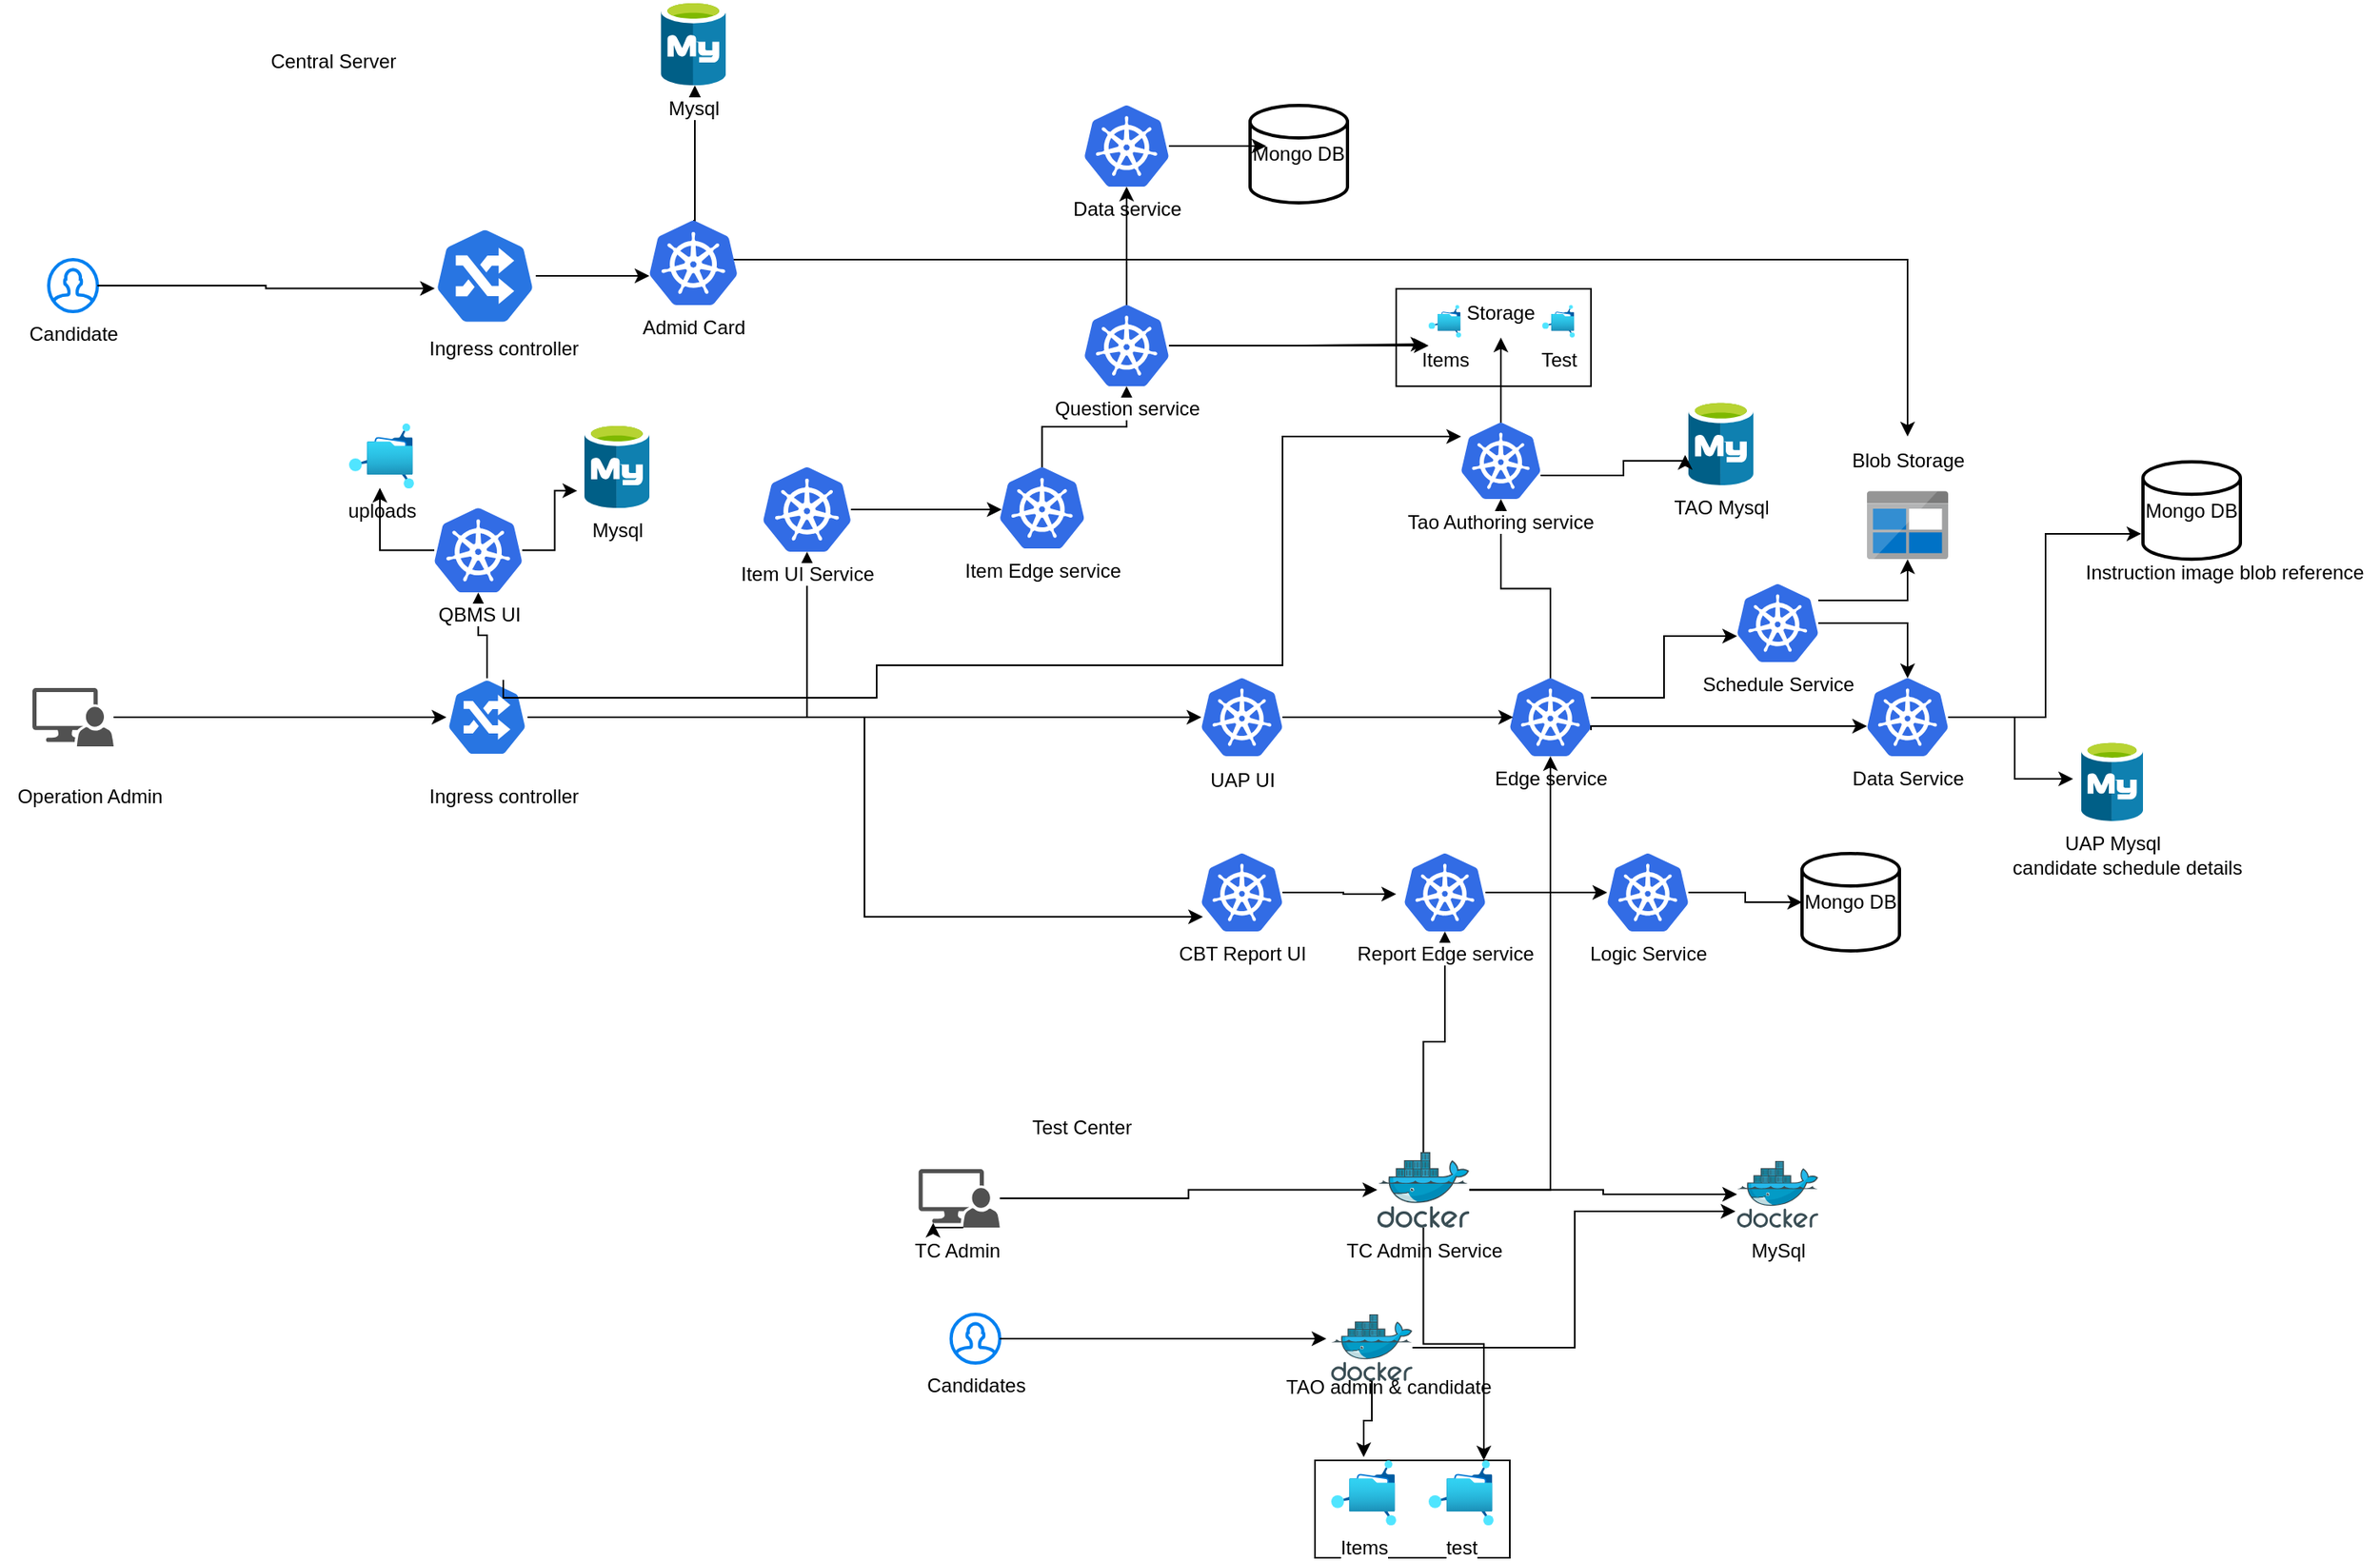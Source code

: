 <mxfile version="24.2.1" type="github">
  <diagram name="Page-1" id="tn3OO6Q_hTxbhWY94wWQ">
    <mxGraphModel dx="3476" dy="1724" grid="1" gridSize="10" guides="1" tooltips="1" connect="1" arrows="1" fold="1" page="1" pageScale="1" pageWidth="850" pageHeight="1100" math="0" shadow="0">
      <root>
        <mxCell id="0" />
        <mxCell id="1" parent="0" />
        <mxCell id="8oYRrfSQbkXT5_Vhazys-37" value="" style="sketch=0;pointerEvents=1;shadow=0;dashed=0;html=1;strokeColor=none;labelPosition=center;verticalLabelPosition=bottom;verticalAlign=top;align=center;fillColor=#515151;shape=mxgraph.mscae.system_center.admin_console" parent="1" vertex="1">
          <mxGeometry x="-1420" y="194" width="50" height="36" as="geometry" />
        </mxCell>
        <mxCell id="cTJ_kjLz4T1xrLPyeFBe-41" value="" style="whiteSpace=wrap;html=1;" vertex="1" parent="1">
          <mxGeometry x="-580" y="-52" width="120" height="60" as="geometry" />
        </mxCell>
        <mxCell id="8oYRrfSQbkXT5_Vhazys-39" style="edgeStyle=orthogonalEdgeStyle;rounded=0;orthogonalLoop=1;jettySize=auto;html=1;" parent="1" source="8oYRrfSQbkXT5_Vhazys-37" target="8oYRrfSQbkXT5_Vhazys-40" edge="1">
          <mxGeometry relative="1" as="geometry">
            <mxPoint x="-670" y="218" as="targetPoint" />
          </mxGeometry>
        </mxCell>
        <mxCell id="8oYRrfSQbkXT5_Vhazys-38" value="Operation Admin" style="text;html=1;align=center;verticalAlign=middle;resizable=0;points=[];autosize=1;strokeColor=none;fillColor=none;" parent="1" vertex="1">
          <mxGeometry x="-1440" y="246" width="110" height="30" as="geometry" />
        </mxCell>
        <mxCell id="8oYRrfSQbkXT5_Vhazys-48" value="" style="edgeStyle=orthogonalEdgeStyle;rounded=0;orthogonalLoop=1;jettySize=auto;html=1;" parent="1" source="8oYRrfSQbkXT5_Vhazys-40" target="8oYRrfSQbkXT5_Vhazys-42" edge="1">
          <mxGeometry relative="1" as="geometry" />
        </mxCell>
        <mxCell id="cTJ_kjLz4T1xrLPyeFBe-32" style="edgeStyle=orthogonalEdgeStyle;rounded=0;orthogonalLoop=1;jettySize=auto;html=1;" edge="1" parent="1" source="8oYRrfSQbkXT5_Vhazys-40" target="cTJ_kjLz4T1xrLPyeFBe-14">
          <mxGeometry relative="1" as="geometry" />
        </mxCell>
        <mxCell id="cTJ_kjLz4T1xrLPyeFBe-76" value="" style="edgeStyle=orthogonalEdgeStyle;rounded=0;orthogonalLoop=1;jettySize=auto;html=1;" edge="1" parent="1" source="8oYRrfSQbkXT5_Vhazys-40" target="cTJ_kjLz4T1xrLPyeFBe-72">
          <mxGeometry relative="1" as="geometry" />
        </mxCell>
        <mxCell id="8oYRrfSQbkXT5_Vhazys-40" value="" style="aspect=fixed;sketch=0;html=1;dashed=0;whitespace=wrap;fillColor=#2875E2;strokeColor=#ffffff;points=[[0.005,0.63,0],[0.1,0.2,0],[0.9,0.2,0],[0.5,0,0],[0.995,0.63,0],[0.72,0.99,0],[0.5,1,0],[0.28,0.99,0]];shape=mxgraph.kubernetes.icon2;prIcon=ing" parent="1" vertex="1">
          <mxGeometry x="-1165" y="188" width="50" height="48" as="geometry" />
        </mxCell>
        <mxCell id="8oYRrfSQbkXT5_Vhazys-41" value="Ingress controller" style="text;html=1;align=center;verticalAlign=middle;resizable=0;points=[];autosize=1;strokeColor=none;fillColor=none;" parent="1" vertex="1">
          <mxGeometry x="-1190" y="246" width="120" height="30" as="geometry" />
        </mxCell>
        <mxCell id="8oYRrfSQbkXT5_Vhazys-42" value="" style="image;sketch=0;aspect=fixed;html=1;points=[];align=center;fontSize=12;image=img/lib/mscae/Kubernetes.svg;" parent="1" vertex="1">
          <mxGeometry x="-700" y="188" width="50" height="48" as="geometry" />
        </mxCell>
        <mxCell id="8oYRrfSQbkXT5_Vhazys-43" value="UAP UI" style="text;html=1;align=center;verticalAlign=middle;resizable=0;points=[];autosize=1;strokeColor=none;fillColor=none;" parent="1" vertex="1">
          <mxGeometry x="-705" y="236" width="60" height="30" as="geometry" />
        </mxCell>
        <mxCell id="8oYRrfSQbkXT5_Vhazys-62" style="edgeStyle=orthogonalEdgeStyle;rounded=0;orthogonalLoop=1;jettySize=auto;html=1;" parent="1" source="8oYRrfSQbkXT5_Vhazys-46" target="8oYRrfSQbkXT5_Vhazys-52" edge="1">
          <mxGeometry relative="1" as="geometry" />
        </mxCell>
        <mxCell id="8oYRrfSQbkXT5_Vhazys-123" style="edgeStyle=orthogonalEdgeStyle;rounded=0;orthogonalLoop=1;jettySize=auto;html=1;" parent="1" source="8oYRrfSQbkXT5_Vhazys-46" target="8oYRrfSQbkXT5_Vhazys-120" edge="1">
          <mxGeometry relative="1" as="geometry">
            <Array as="points">
              <mxPoint x="-265" y="140" />
            </Array>
          </mxGeometry>
        </mxCell>
        <mxCell id="8oYRrfSQbkXT5_Vhazys-46" value="Schedule Service" style="image;sketch=0;aspect=fixed;html=1;points=[];align=center;fontSize=12;image=img/lib/mscae/Kubernetes.svg;" parent="1" vertex="1">
          <mxGeometry x="-370" y="130" width="50" height="48" as="geometry" />
        </mxCell>
        <mxCell id="8oYRrfSQbkXT5_Vhazys-119" style="edgeStyle=orthogonalEdgeStyle;rounded=0;orthogonalLoop=1;jettySize=auto;html=1;" parent="1" source="8oYRrfSQbkXT5_Vhazys-47" target="8oYRrfSQbkXT5_Vhazys-105" edge="1">
          <mxGeometry relative="1" as="geometry" />
        </mxCell>
        <mxCell id="8oYRrfSQbkXT5_Vhazys-47" value="Edge service" style="image;sketch=0;aspect=fixed;html=1;points=[];align=center;fontSize=12;image=img/lib/mscae/Kubernetes.svg;" parent="1" vertex="1">
          <mxGeometry x="-510" y="188" width="50" height="48" as="geometry" />
        </mxCell>
        <mxCell id="8oYRrfSQbkXT5_Vhazys-52" value="Data Service" style="image;sketch=0;aspect=fixed;html=1;points=[];align=center;fontSize=12;image=img/lib/mscae/Kubernetes.svg;" parent="1" vertex="1">
          <mxGeometry x="-290" y="188" width="50" height="48" as="geometry" />
        </mxCell>
        <mxCell id="8oYRrfSQbkXT5_Vhazys-53" style="edgeStyle=orthogonalEdgeStyle;rounded=0;orthogonalLoop=1;jettySize=auto;html=1;entryX=0.04;entryY=0.5;entryDx=0;entryDy=0;entryPerimeter=0;" parent="1" source="8oYRrfSQbkXT5_Vhazys-42" target="8oYRrfSQbkXT5_Vhazys-47" edge="1">
          <mxGeometry relative="1" as="geometry" />
        </mxCell>
        <mxCell id="8oYRrfSQbkXT5_Vhazys-61" style="edgeStyle=orthogonalEdgeStyle;rounded=0;orthogonalLoop=1;jettySize=auto;html=1;entryX=0;entryY=0.667;entryDx=0;entryDy=0;entryPerimeter=0;" parent="1" source="8oYRrfSQbkXT5_Vhazys-47" target="8oYRrfSQbkXT5_Vhazys-46" edge="1">
          <mxGeometry relative="1" as="geometry">
            <Array as="points">
              <mxPoint x="-415" y="200" />
              <mxPoint x="-415" y="162" />
            </Array>
          </mxGeometry>
        </mxCell>
        <mxCell id="8oYRrfSQbkXT5_Vhazys-63" value="UAP Mysql" style="image;sketch=0;aspect=fixed;html=1;points=[];align=center;fontSize=12;image=img/lib/mscae/Azure_Database_for_MySQL_servers.svg;" parent="1" vertex="1">
          <mxGeometry x="-158" y="226" width="38" height="50" as="geometry" />
        </mxCell>
        <mxCell id="8oYRrfSQbkXT5_Vhazys-64" style="edgeStyle=orthogonalEdgeStyle;rounded=0;orthogonalLoop=1;jettySize=auto;html=1;entryX=-0.132;entryY=0.48;entryDx=0;entryDy=0;entryPerimeter=0;" parent="1" source="8oYRrfSQbkXT5_Vhazys-52" target="8oYRrfSQbkXT5_Vhazys-63" edge="1">
          <mxGeometry relative="1" as="geometry" />
        </mxCell>
        <mxCell id="8oYRrfSQbkXT5_Vhazys-67" style="edgeStyle=orthogonalEdgeStyle;rounded=0;orthogonalLoop=1;jettySize=auto;html=1;entryX=0.2;entryY=0.625;entryDx=0;entryDy=0;entryPerimeter=0;" parent="1" edge="1">
          <mxGeometry relative="1" as="geometry">
            <mxPoint x="-460" y="220" as="sourcePoint" />
            <mxPoint x="-290" y="217.5" as="targetPoint" />
            <Array as="points">
              <mxPoint x="-410" y="217.5" />
              <mxPoint x="-410" y="217.5" />
            </Array>
          </mxGeometry>
        </mxCell>
        <mxCell id="8oYRrfSQbkXT5_Vhazys-131" style="edgeStyle=orthogonalEdgeStyle;rounded=0;orthogonalLoop=1;jettySize=auto;html=1;" parent="1" source="8oYRrfSQbkXT5_Vhazys-78" target="8oYRrfSQbkXT5_Vhazys-47" edge="1">
          <mxGeometry relative="1" as="geometry" />
        </mxCell>
        <mxCell id="8oYRrfSQbkXT5_Vhazys-136" style="edgeStyle=orthogonalEdgeStyle;rounded=0;orthogonalLoop=1;jettySize=auto;html=1;" parent="1" source="8oYRrfSQbkXT5_Vhazys-78" target="8oYRrfSQbkXT5_Vhazys-94" edge="1">
          <mxGeometry relative="1" as="geometry" />
        </mxCell>
        <mxCell id="cTJ_kjLz4T1xrLPyeFBe-89" style="edgeStyle=orthogonalEdgeStyle;rounded=0;orthogonalLoop=1;jettySize=auto;html=1;" edge="1" parent="1" source="8oYRrfSQbkXT5_Vhazys-78" target="cTJ_kjLz4T1xrLPyeFBe-52">
          <mxGeometry relative="1" as="geometry" />
        </mxCell>
        <mxCell id="8oYRrfSQbkXT5_Vhazys-78" value="TC Admin Service" style="image;sketch=0;aspect=fixed;html=1;points=[];align=center;fontSize=12;image=img/lib/mscae/Docker.svg;" parent="1" vertex="1">
          <mxGeometry x="-591.65" y="480" width="56.7" height="46.5" as="geometry" />
        </mxCell>
        <mxCell id="8oYRrfSQbkXT5_Vhazys-82" value="" style="image;sketch=0;aspect=fixed;html=1;points=[];align=center;fontSize=12;image=img/lib/mscae/Docker.svg;" parent="1" vertex="1">
          <mxGeometry x="-620" y="580" width="50" height="41" as="geometry" />
        </mxCell>
        <mxCell id="8oYRrfSQbkXT5_Vhazys-93" value="TAO admin &amp;amp; candidate" style="text;html=1;align=center;verticalAlign=middle;resizable=0;points=[];autosize=1;strokeColor=none;fillColor=none;" parent="1" vertex="1">
          <mxGeometry x="-660" y="610" width="150" height="30" as="geometry" />
        </mxCell>
        <mxCell id="8oYRrfSQbkXT5_Vhazys-94" value="MySql" style="image;sketch=0;aspect=fixed;html=1;points=[];align=center;fontSize=12;image=img/lib/mscae/Docker.svg;" parent="1" vertex="1">
          <mxGeometry x="-370" y="485.5" width="50" height="41" as="geometry" />
        </mxCell>
        <mxCell id="8oYRrfSQbkXT5_Vhazys-118" style="edgeStyle=orthogonalEdgeStyle;rounded=0;orthogonalLoop=1;jettySize=auto;html=1;" parent="1" source="8oYRrfSQbkXT5_Vhazys-96" target="8oYRrfSQbkXT5_Vhazys-78" edge="1">
          <mxGeometry relative="1" as="geometry" />
        </mxCell>
        <mxCell id="8oYRrfSQbkXT5_Vhazys-96" value="TC Admin&amp;nbsp;" style="sketch=0;pointerEvents=1;shadow=0;dashed=0;html=1;strokeColor=none;labelPosition=center;verticalLabelPosition=bottom;verticalAlign=top;align=center;fillColor=#515151;shape=mxgraph.mscae.system_center.admin_console" parent="1" vertex="1">
          <mxGeometry x="-874.16" y="490.5" width="50" height="36" as="geometry" />
        </mxCell>
        <mxCell id="8oYRrfSQbkXT5_Vhazys-97" value="Candidates" style="html=1;verticalLabelPosition=bottom;align=center;labelBackgroundColor=#ffffff;verticalAlign=top;strokeWidth=2;strokeColor=#0080F0;shadow=0;dashed=0;shape=mxgraph.ios7.icons.user;" parent="1" vertex="1">
          <mxGeometry x="-854.16" y="580" width="30" height="30" as="geometry" />
        </mxCell>
        <mxCell id="cTJ_kjLz4T1xrLPyeFBe-48" value="" style="edgeStyle=orthogonalEdgeStyle;rounded=0;orthogonalLoop=1;jettySize=auto;html=1;" edge="1" parent="1" source="8oYRrfSQbkXT5_Vhazys-105" target="cTJ_kjLz4T1xrLPyeFBe-47">
          <mxGeometry relative="1" as="geometry" />
        </mxCell>
        <mxCell id="8oYRrfSQbkXT5_Vhazys-105" value="Tao Authoring service" style="image;sketch=0;aspect=fixed;html=1;points=[];align=center;fontSize=12;image=img/lib/mscae/Kubernetes.svg;" parent="1" vertex="1">
          <mxGeometry x="-540" y="30.5" width="48.96" height="47" as="geometry" />
        </mxCell>
        <mxCell id="8oYRrfSQbkXT5_Vhazys-109" value="TAO Mysql" style="image;sketch=0;aspect=fixed;html=1;points=[];align=center;fontSize=12;image=img/lib/mscae/Azure_Database_for_MySQL_servers.svg;" parent="1" vertex="1">
          <mxGeometry x="-400" y="16.37" width="40" height="52.63" as="geometry" />
        </mxCell>
        <mxCell id="8oYRrfSQbkXT5_Vhazys-111" value="Items" style="image;aspect=fixed;html=1;points=[];align=center;fontSize=12;image=img/lib/azure2/storage/Azure_Fileshare.svg;" parent="1" vertex="1">
          <mxGeometry x="-560" y="-42" width="20" height="20" as="geometry" />
        </mxCell>
        <mxCell id="8oYRrfSQbkXT5_Vhazys-112" value="Test" style="image;aspect=fixed;html=1;points=[];align=center;fontSize=12;image=img/lib/azure2/storage/Azure_Fileshare.svg;" parent="1" vertex="1">
          <mxGeometry x="-490" y="-42" width="20" height="20" as="geometry" />
        </mxCell>
        <mxCell id="8oYRrfSQbkXT5_Vhazys-117" style="edgeStyle=orthogonalEdgeStyle;rounded=0;orthogonalLoop=1;jettySize=auto;html=1;entryX=-0.05;entryY=0.646;entryDx=0;entryDy=0;entryPerimeter=0;" parent="1" source="8oYRrfSQbkXT5_Vhazys-105" target="8oYRrfSQbkXT5_Vhazys-109" edge="1">
          <mxGeometry relative="1" as="geometry">
            <Array as="points">
              <mxPoint x="-440" y="63" />
              <mxPoint x="-440" y="54" />
            </Array>
          </mxGeometry>
        </mxCell>
        <mxCell id="8oYRrfSQbkXT5_Vhazys-120" value="" style="image;sketch=0;aspect=fixed;html=1;points=[];align=center;fontSize=12;image=img/lib/mscae/BlobBlock.svg;" parent="1" vertex="1">
          <mxGeometry x="-290" y="72.63" width="50" height="42" as="geometry" />
        </mxCell>
        <mxCell id="8oYRrfSQbkXT5_Vhazys-124" value="Blob Storage" style="text;html=1;align=center;verticalAlign=middle;resizable=0;points=[];autosize=1;strokeColor=none;fillColor=none;" parent="1" vertex="1">
          <mxGeometry x="-310" y="39" width="90" height="30" as="geometry" />
        </mxCell>
        <mxCell id="8oYRrfSQbkXT5_Vhazys-126" value="candidate schedule details" style="text;html=1;align=center;verticalAlign=middle;resizable=0;points=[];autosize=1;strokeColor=none;fillColor=none;" parent="1" vertex="1">
          <mxGeometry x="-210" y="290" width="160" height="30" as="geometry" />
        </mxCell>
        <mxCell id="8oYRrfSQbkXT5_Vhazys-127" value="Mongo DB" style="strokeWidth=2;html=1;shape=mxgraph.flowchart.database;whiteSpace=wrap;" parent="1" vertex="1">
          <mxGeometry x="-120" y="54.63" width="60" height="60" as="geometry" />
        </mxCell>
        <mxCell id="8oYRrfSQbkXT5_Vhazys-128" value="Instruction image blob reference" style="text;html=1;align=center;verticalAlign=middle;resizable=0;points=[];autosize=1;strokeColor=none;fillColor=none;" parent="1" vertex="1">
          <mxGeometry x="-165" y="108" width="190" height="30" as="geometry" />
        </mxCell>
        <mxCell id="8oYRrfSQbkXT5_Vhazys-129" style="edgeStyle=orthogonalEdgeStyle;rounded=0;orthogonalLoop=1;jettySize=auto;html=1;entryX=-0.017;entryY=0.739;entryDx=0;entryDy=0;entryPerimeter=0;" parent="1" source="8oYRrfSQbkXT5_Vhazys-52" target="8oYRrfSQbkXT5_Vhazys-127" edge="1">
          <mxGeometry relative="1" as="geometry" />
        </mxCell>
        <mxCell id="8oYRrfSQbkXT5_Vhazys-140" value="" style="rounded=0;whiteSpace=wrap;html=1;" parent="1" vertex="1">
          <mxGeometry x="-630" y="670" width="120" height="60" as="geometry" />
        </mxCell>
        <mxCell id="8oYRrfSQbkXT5_Vhazys-134" value="test" style="image;aspect=fixed;html=1;points=[];align=center;fontSize=12;image=img/lib/azure2/storage/Azure_Fileshare.svg;" parent="1" vertex="1">
          <mxGeometry x="-560" y="670" width="40" height="40" as="geometry" />
        </mxCell>
        <mxCell id="8oYRrfSQbkXT5_Vhazys-135" style="edgeStyle=orthogonalEdgeStyle;rounded=0;orthogonalLoop=1;jettySize=auto;html=1;entryX=-0.06;entryY=0.366;entryDx=0;entryDy=0;entryPerimeter=0;" parent="1" source="8oYRrfSQbkXT5_Vhazys-97" target="8oYRrfSQbkXT5_Vhazys-82" edge="1">
          <mxGeometry relative="1" as="geometry" />
        </mxCell>
        <mxCell id="8oYRrfSQbkXT5_Vhazys-137" style="edgeStyle=orthogonalEdgeStyle;rounded=0;orthogonalLoop=1;jettySize=auto;html=1;entryX=-0.02;entryY=0.756;entryDx=0;entryDy=0;entryPerimeter=0;" parent="1" source="8oYRrfSQbkXT5_Vhazys-82" target="8oYRrfSQbkXT5_Vhazys-94" edge="1">
          <mxGeometry relative="1" as="geometry" />
        </mxCell>
        <mxCell id="8oYRrfSQbkXT5_Vhazys-139" value="Items" style="image;aspect=fixed;html=1;points=[];align=center;fontSize=12;image=img/lib/azure2/storage/Azure_Fileshare.svg;" parent="1" vertex="1">
          <mxGeometry x="-620" y="670" width="40" height="40" as="geometry" />
        </mxCell>
        <mxCell id="8oYRrfSQbkXT5_Vhazys-141" style="edgeStyle=orthogonalEdgeStyle;rounded=0;orthogonalLoop=1;jettySize=auto;html=1;entryX=0.85;entryY=0;entryDx=0;entryDy=0;entryPerimeter=0;" parent="1" source="8oYRrfSQbkXT5_Vhazys-78" target="8oYRrfSQbkXT5_Vhazys-134" edge="1">
          <mxGeometry relative="1" as="geometry" />
        </mxCell>
        <mxCell id="8oYRrfSQbkXT5_Vhazys-142" style="edgeStyle=orthogonalEdgeStyle;rounded=0;orthogonalLoop=1;jettySize=auto;html=1;entryX=0.5;entryY=-0.05;entryDx=0;entryDy=0;entryPerimeter=0;" parent="1" source="8oYRrfSQbkXT5_Vhazys-82" target="8oYRrfSQbkXT5_Vhazys-139" edge="1">
          <mxGeometry relative="1" as="geometry" />
        </mxCell>
        <mxCell id="8oYRrfSQbkXT5_Vhazys-145" value="Test Center" style="text;html=1;align=center;verticalAlign=middle;resizable=0;points=[];autosize=1;strokeColor=none;fillColor=none;" parent="1" vertex="1">
          <mxGeometry x="-814.16" y="450" width="80" height="30" as="geometry" />
        </mxCell>
        <mxCell id="cTJ_kjLz4T1xrLPyeFBe-30" style="edgeStyle=orthogonalEdgeStyle;rounded=0;orthogonalLoop=1;jettySize=auto;html=1;" edge="1" parent="1" source="cTJ_kjLz4T1xrLPyeFBe-11" target="cTJ_kjLz4T1xrLPyeFBe-18">
          <mxGeometry relative="1" as="geometry" />
        </mxCell>
        <mxCell id="cTJ_kjLz4T1xrLPyeFBe-11" value="Item Edge service" style="image;sketch=0;aspect=fixed;html=1;points=[];align=center;fontSize=12;image=img/lib/mscae/Kubernetes.svg;" vertex="1" parent="1">
          <mxGeometry x="-824.16" y="58.0" width="52.08" height="50" as="geometry" />
        </mxCell>
        <mxCell id="cTJ_kjLz4T1xrLPyeFBe-14" value="Item UI Service" style="image;sketch=0;aspect=fixed;html=1;points=[];align=center;fontSize=12;image=img/lib/mscae/Kubernetes.svg;" vertex="1" parent="1">
          <mxGeometry x="-970" y="58" width="54.17" height="52" as="geometry" />
        </mxCell>
        <mxCell id="cTJ_kjLz4T1xrLPyeFBe-35" style="edgeStyle=orthogonalEdgeStyle;rounded=0;orthogonalLoop=1;jettySize=auto;html=1;" edge="1" parent="1" source="cTJ_kjLz4T1xrLPyeFBe-18">
          <mxGeometry relative="1" as="geometry">
            <mxPoint x="-560" y="-17" as="targetPoint" />
          </mxGeometry>
        </mxCell>
        <mxCell id="cTJ_kjLz4T1xrLPyeFBe-18" value="Question service" style="image;sketch=0;aspect=fixed;html=1;points=[];align=center;fontSize=12;image=img/lib/mscae/Kubernetes.svg;" vertex="1" parent="1">
          <mxGeometry x="-772.08" y="-42" width="52.08" height="50" as="geometry" />
        </mxCell>
        <mxCell id="cTJ_kjLz4T1xrLPyeFBe-22" style="edgeStyle=orthogonalEdgeStyle;rounded=0;orthogonalLoop=1;jettySize=auto;html=1;entryX=-0.017;entryY=0.64;entryDx=0;entryDy=0;entryPerimeter=0;" edge="1" parent="1" source="cTJ_kjLz4T1xrLPyeFBe-18">
          <mxGeometry relative="1" as="geometry">
            <mxPoint x="-562.04" y="-18" as="targetPoint" />
          </mxGeometry>
        </mxCell>
        <mxCell id="cTJ_kjLz4T1xrLPyeFBe-23" value="Data service" style="image;sketch=0;aspect=fixed;html=1;points=[];align=center;fontSize=12;image=img/lib/mscae/Kubernetes.svg;" vertex="1" parent="1">
          <mxGeometry x="-772.08" y="-165" width="52.08" height="50" as="geometry" />
        </mxCell>
        <mxCell id="cTJ_kjLz4T1xrLPyeFBe-24" style="edgeStyle=orthogonalEdgeStyle;rounded=0;orthogonalLoop=1;jettySize=auto;html=1;entryX=0.5;entryY=1;entryDx=0;entryDy=0;entryPerimeter=0;" edge="1" parent="1" source="cTJ_kjLz4T1xrLPyeFBe-18" target="cTJ_kjLz4T1xrLPyeFBe-23">
          <mxGeometry relative="1" as="geometry" />
        </mxCell>
        <mxCell id="cTJ_kjLz4T1xrLPyeFBe-26" value="Mongo DB" style="strokeWidth=2;html=1;shape=mxgraph.flowchart.database;whiteSpace=wrap;" vertex="1" parent="1">
          <mxGeometry x="-670" y="-165" width="60" height="60" as="geometry" />
        </mxCell>
        <mxCell id="cTJ_kjLz4T1xrLPyeFBe-28" style="edgeStyle=orthogonalEdgeStyle;rounded=0;orthogonalLoop=1;jettySize=auto;html=1;entryX=0.167;entryY=0.417;entryDx=0;entryDy=0;entryPerimeter=0;" edge="1" parent="1" source="cTJ_kjLz4T1xrLPyeFBe-23" target="cTJ_kjLz4T1xrLPyeFBe-26">
          <mxGeometry relative="1" as="geometry" />
        </mxCell>
        <mxCell id="cTJ_kjLz4T1xrLPyeFBe-29" style="edgeStyle=orthogonalEdgeStyle;rounded=0;orthogonalLoop=1;jettySize=auto;html=1;entryX=0.022;entryY=0.52;entryDx=0;entryDy=0;entryPerimeter=0;" edge="1" parent="1" source="cTJ_kjLz4T1xrLPyeFBe-14" target="cTJ_kjLz4T1xrLPyeFBe-11">
          <mxGeometry relative="1" as="geometry" />
        </mxCell>
        <mxCell id="cTJ_kjLz4T1xrLPyeFBe-33" style="edgeStyle=orthogonalEdgeStyle;rounded=0;orthogonalLoop=1;jettySize=auto;html=1;entryX=0;entryY=0.625;entryDx=0;entryDy=0;entryPerimeter=0;exitX=0.7;exitY=0.021;exitDx=0;exitDy=0;exitPerimeter=0;" edge="1" parent="1" source="8oYRrfSQbkXT5_Vhazys-40">
          <mxGeometry relative="1" as="geometry">
            <mxPoint x="-880" y="187.63" as="sourcePoint" />
            <mxPoint x="-540" y="39.005" as="targetPoint" />
            <Array as="points">
              <mxPoint x="-1130" y="200" />
              <mxPoint x="-900" y="200" />
              <mxPoint x="-900" y="180" />
              <mxPoint x="-650" y="180" />
              <mxPoint x="-650" y="39" />
            </Array>
          </mxGeometry>
        </mxCell>
        <mxCell id="cTJ_kjLz4T1xrLPyeFBe-47" value="Storage" style="text;html=1;align=center;verticalAlign=middle;resizable=0;points=[];autosize=1;strokeColor=none;fillColor=none;" vertex="1" parent="1">
          <mxGeometry x="-550.52" y="-52" width="70" height="30" as="geometry" />
        </mxCell>
        <mxCell id="cTJ_kjLz4T1xrLPyeFBe-49" value="CBT Report UI" style="image;sketch=0;aspect=fixed;html=1;points=[];align=center;fontSize=12;image=img/lib/mscae/Kubernetes.svg;" vertex="1" parent="1">
          <mxGeometry x="-700" y="296" width="50" height="48" as="geometry" />
        </mxCell>
        <mxCell id="cTJ_kjLz4T1xrLPyeFBe-51" style="edgeStyle=orthogonalEdgeStyle;rounded=0;orthogonalLoop=1;jettySize=auto;html=1;entryX=0.02;entryY=0.813;entryDx=0;entryDy=0;entryPerimeter=0;" edge="1" parent="1" source="8oYRrfSQbkXT5_Vhazys-40" target="cTJ_kjLz4T1xrLPyeFBe-49">
          <mxGeometry relative="1" as="geometry" />
        </mxCell>
        <mxCell id="cTJ_kjLz4T1xrLPyeFBe-90" style="edgeStyle=orthogonalEdgeStyle;rounded=0;orthogonalLoop=1;jettySize=auto;html=1;" edge="1" parent="1" source="cTJ_kjLz4T1xrLPyeFBe-52" target="cTJ_kjLz4T1xrLPyeFBe-53">
          <mxGeometry relative="1" as="geometry" />
        </mxCell>
        <mxCell id="cTJ_kjLz4T1xrLPyeFBe-52" value="Report Edge service" style="image;sketch=0;aspect=fixed;html=1;points=[];align=center;fontSize=12;image=img/lib/mscae/Kubernetes.svg;" vertex="1" parent="1">
          <mxGeometry x="-575" y="296" width="50" height="48" as="geometry" />
        </mxCell>
        <mxCell id="cTJ_kjLz4T1xrLPyeFBe-53" value="Logic Service" style="image;sketch=0;aspect=fixed;html=1;points=[];align=center;fontSize=12;image=img/lib/mscae/Kubernetes.svg;" vertex="1" parent="1">
          <mxGeometry x="-450" y="296" width="50" height="48" as="geometry" />
        </mxCell>
        <mxCell id="cTJ_kjLz4T1xrLPyeFBe-55" value="Mongo DB" style="strokeWidth=2;html=1;shape=mxgraph.flowchart.database;whiteSpace=wrap;" vertex="1" parent="1">
          <mxGeometry x="-330" y="296" width="60" height="60" as="geometry" />
        </mxCell>
        <mxCell id="cTJ_kjLz4T1xrLPyeFBe-56" style="edgeStyle=orthogonalEdgeStyle;rounded=0;orthogonalLoop=1;jettySize=auto;html=1;entryX=-0.1;entryY=0.521;entryDx=0;entryDy=0;entryPerimeter=0;" edge="1" parent="1" source="cTJ_kjLz4T1xrLPyeFBe-49" target="cTJ_kjLz4T1xrLPyeFBe-52">
          <mxGeometry relative="1" as="geometry" />
        </mxCell>
        <mxCell id="cTJ_kjLz4T1xrLPyeFBe-60" style="edgeStyle=orthogonalEdgeStyle;rounded=0;orthogonalLoop=1;jettySize=auto;html=1;exitX=0.923;exitY=0.462;exitDx=0;exitDy=0;exitPerimeter=0;" edge="1" parent="1" source="cTJ_kjLz4T1xrLPyeFBe-59" target="8oYRrfSQbkXT5_Vhazys-124">
          <mxGeometry relative="1" as="geometry">
            <mxPoint x="-920.83" y="-70.5" as="sourcePoint" />
            <mxPoint x="-270" y="2.5" as="targetPoint" />
          </mxGeometry>
        </mxCell>
        <mxCell id="cTJ_kjLz4T1xrLPyeFBe-71" value="" style="edgeStyle=orthogonalEdgeStyle;rounded=0;orthogonalLoop=1;jettySize=auto;html=1;" edge="1" parent="1" target="cTJ_kjLz4T1xrLPyeFBe-61">
          <mxGeometry relative="1" as="geometry">
            <mxPoint x="-1013" y="-94" as="sourcePoint" />
            <Array as="points">
              <mxPoint x="-1012" y="-94" />
            </Array>
          </mxGeometry>
        </mxCell>
        <mxCell id="cTJ_kjLz4T1xrLPyeFBe-59" value="Admid Card" style="image;sketch=0;aspect=fixed;html=1;points=[];align=center;fontSize=12;image=img/lib/mscae/Kubernetes.svg;" vertex="1" parent="1">
          <mxGeometry x="-1040" y="-94" width="54.17" height="52" as="geometry" />
        </mxCell>
        <mxCell id="cTJ_kjLz4T1xrLPyeFBe-61" value="Mysql" style="image;sketch=0;aspect=fixed;html=1;points=[];align=center;fontSize=12;image=img/lib/mscae/Azure_Database_for_MySQL_servers.svg;" vertex="1" parent="1">
          <mxGeometry x="-1032.91" y="-230" width="40" height="52.63" as="geometry" />
        </mxCell>
        <mxCell id="cTJ_kjLz4T1xrLPyeFBe-65" style="edgeStyle=orthogonalEdgeStyle;rounded=0;orthogonalLoop=1;jettySize=auto;html=1;" edge="1" parent="1" source="cTJ_kjLz4T1xrLPyeFBe-62" target="cTJ_kjLz4T1xrLPyeFBe-59">
          <mxGeometry relative="1" as="geometry">
            <Array as="points">
              <mxPoint x="-1000" y="-56" />
              <mxPoint x="-1000" y="-56" />
            </Array>
          </mxGeometry>
        </mxCell>
        <mxCell id="cTJ_kjLz4T1xrLPyeFBe-62" value="" style="aspect=fixed;sketch=0;html=1;dashed=0;whitespace=wrap;fillColor=#2875E2;strokeColor=#ffffff;points=[[0.005,0.63,0],[0.1,0.2,0],[0.9,0.2,0],[0.5,0,0],[0.995,0.63,0],[0.72,0.99,0],[0.5,1,0],[0.28,0.99,0]];shape=mxgraph.kubernetes.icon2;prIcon=ing" vertex="1" parent="1">
          <mxGeometry x="-1172.5" y="-90" width="62.5" height="60" as="geometry" />
        </mxCell>
        <mxCell id="cTJ_kjLz4T1xrLPyeFBe-63" value="Candidate" style="html=1;verticalLabelPosition=bottom;align=center;labelBackgroundColor=#ffffff;verticalAlign=top;strokeWidth=2;strokeColor=#0080F0;shadow=0;dashed=0;shape=mxgraph.ios7.icons.user;" vertex="1" parent="1">
          <mxGeometry x="-1410" y="-70" width="30" height="32" as="geometry" />
        </mxCell>
        <mxCell id="cTJ_kjLz4T1xrLPyeFBe-70" value="Ingress controller" style="text;html=1;align=center;verticalAlign=middle;resizable=0;points=[];autosize=1;strokeColor=none;fillColor=none;" vertex="1" parent="1">
          <mxGeometry x="-1190" y="-30" width="120" height="30" as="geometry" />
        </mxCell>
        <mxCell id="cTJ_kjLz4T1xrLPyeFBe-72" value="QBMS UI" style="image;sketch=0;aspect=fixed;html=1;points=[];align=center;fontSize=12;image=img/lib/mscae/Kubernetes.svg;" vertex="1" parent="1">
          <mxGeometry x="-1172.5" y="83.13" width="54.17" height="52" as="geometry" />
        </mxCell>
        <mxCell id="cTJ_kjLz4T1xrLPyeFBe-74" style="edgeStyle=orthogonalEdgeStyle;rounded=0;orthogonalLoop=1;jettySize=auto;html=1;entryX=0.005;entryY=0.63;entryDx=0;entryDy=0;entryPerimeter=0;" edge="1" parent="1" source="cTJ_kjLz4T1xrLPyeFBe-63" target="cTJ_kjLz4T1xrLPyeFBe-62">
          <mxGeometry relative="1" as="geometry" />
        </mxCell>
        <mxCell id="cTJ_kjLz4T1xrLPyeFBe-75" value="Mysql" style="image;sketch=0;aspect=fixed;html=1;points=[];align=center;fontSize=12;image=img/lib/mscae/Azure_Database_for_MySQL_servers.svg;" vertex="1" parent="1">
          <mxGeometry x="-1080" y="30.5" width="40" height="52.63" as="geometry" />
        </mxCell>
        <mxCell id="cTJ_kjLz4T1xrLPyeFBe-79" style="edgeStyle=orthogonalEdgeStyle;rounded=0;orthogonalLoop=1;jettySize=auto;html=1;entryX=-0.111;entryY=0.797;entryDx=0;entryDy=0;entryPerimeter=0;" edge="1" parent="1" source="cTJ_kjLz4T1xrLPyeFBe-72" target="cTJ_kjLz4T1xrLPyeFBe-75">
          <mxGeometry relative="1" as="geometry" />
        </mxCell>
        <mxCell id="cTJ_kjLz4T1xrLPyeFBe-80" style="edgeStyle=orthogonalEdgeStyle;rounded=0;orthogonalLoop=1;jettySize=auto;html=1;exitX=0.55;exitY=1;exitDx=0;exitDy=0;exitPerimeter=0;entryX=0.18;entryY=0.92;entryDx=0;entryDy=0;entryPerimeter=0;" edge="1" parent="1" source="8oYRrfSQbkXT5_Vhazys-96" target="8oYRrfSQbkXT5_Vhazys-96">
          <mxGeometry relative="1" as="geometry" />
        </mxCell>
        <mxCell id="cTJ_kjLz4T1xrLPyeFBe-84" value="Central Server" style="text;html=1;align=center;verticalAlign=middle;resizable=0;points=[];autosize=1;strokeColor=none;fillColor=none;" vertex="1" parent="1">
          <mxGeometry x="-1285" y="-207.37" width="100" height="30" as="geometry" />
        </mxCell>
        <mxCell id="cTJ_kjLz4T1xrLPyeFBe-85" value="uploads" style="image;aspect=fixed;html=1;points=[];align=center;fontSize=12;image=img/lib/azure2/storage/Azure_Fileshare.svg;" vertex="1" parent="1">
          <mxGeometry x="-1225" y="31.0" width="40" height="40" as="geometry" />
        </mxCell>
        <mxCell id="cTJ_kjLz4T1xrLPyeFBe-86" style="edgeStyle=orthogonalEdgeStyle;rounded=0;orthogonalLoop=1;jettySize=auto;html=1;entryX=0.475;entryY=0.991;entryDx=0;entryDy=0;entryPerimeter=0;" edge="1" parent="1" source="cTJ_kjLz4T1xrLPyeFBe-72" target="cTJ_kjLz4T1xrLPyeFBe-85">
          <mxGeometry relative="1" as="geometry" />
        </mxCell>
        <mxCell id="cTJ_kjLz4T1xrLPyeFBe-91" style="edgeStyle=orthogonalEdgeStyle;rounded=0;orthogonalLoop=1;jettySize=auto;html=1;entryX=0;entryY=0.5;entryDx=0;entryDy=0;entryPerimeter=0;" edge="1" parent="1" source="cTJ_kjLz4T1xrLPyeFBe-53" target="cTJ_kjLz4T1xrLPyeFBe-55">
          <mxGeometry relative="1" as="geometry" />
        </mxCell>
      </root>
    </mxGraphModel>
  </diagram>
</mxfile>
